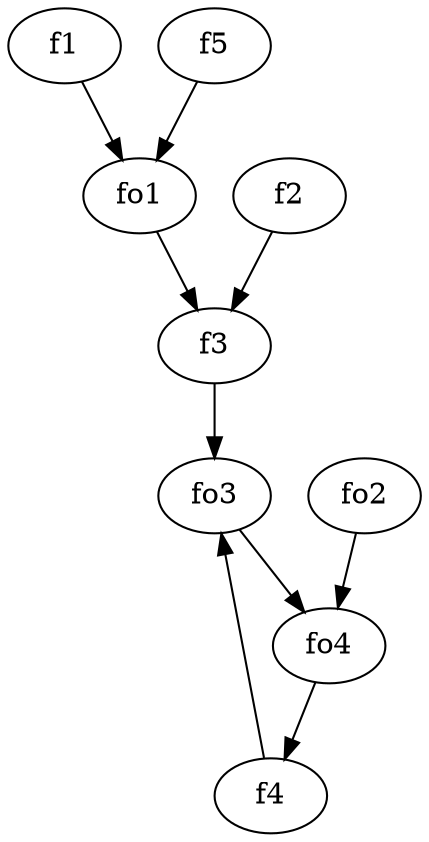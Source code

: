 strict digraph  {
f1;
f2;
f3;
f4;
f5;
fo1;
fo2;
fo3;
fo4;
f1 -> fo1  [weight=2];
f2 -> f3  [weight=2];
f3 -> fo3  [weight=2];
f4 -> fo3  [weight=2];
f5 -> fo1  [weight=2];
fo1 -> f3  [weight=2];
fo2 -> fo4  [weight=2];
fo3 -> fo4  [weight=2];
fo4 -> f4  [weight=2];
}

